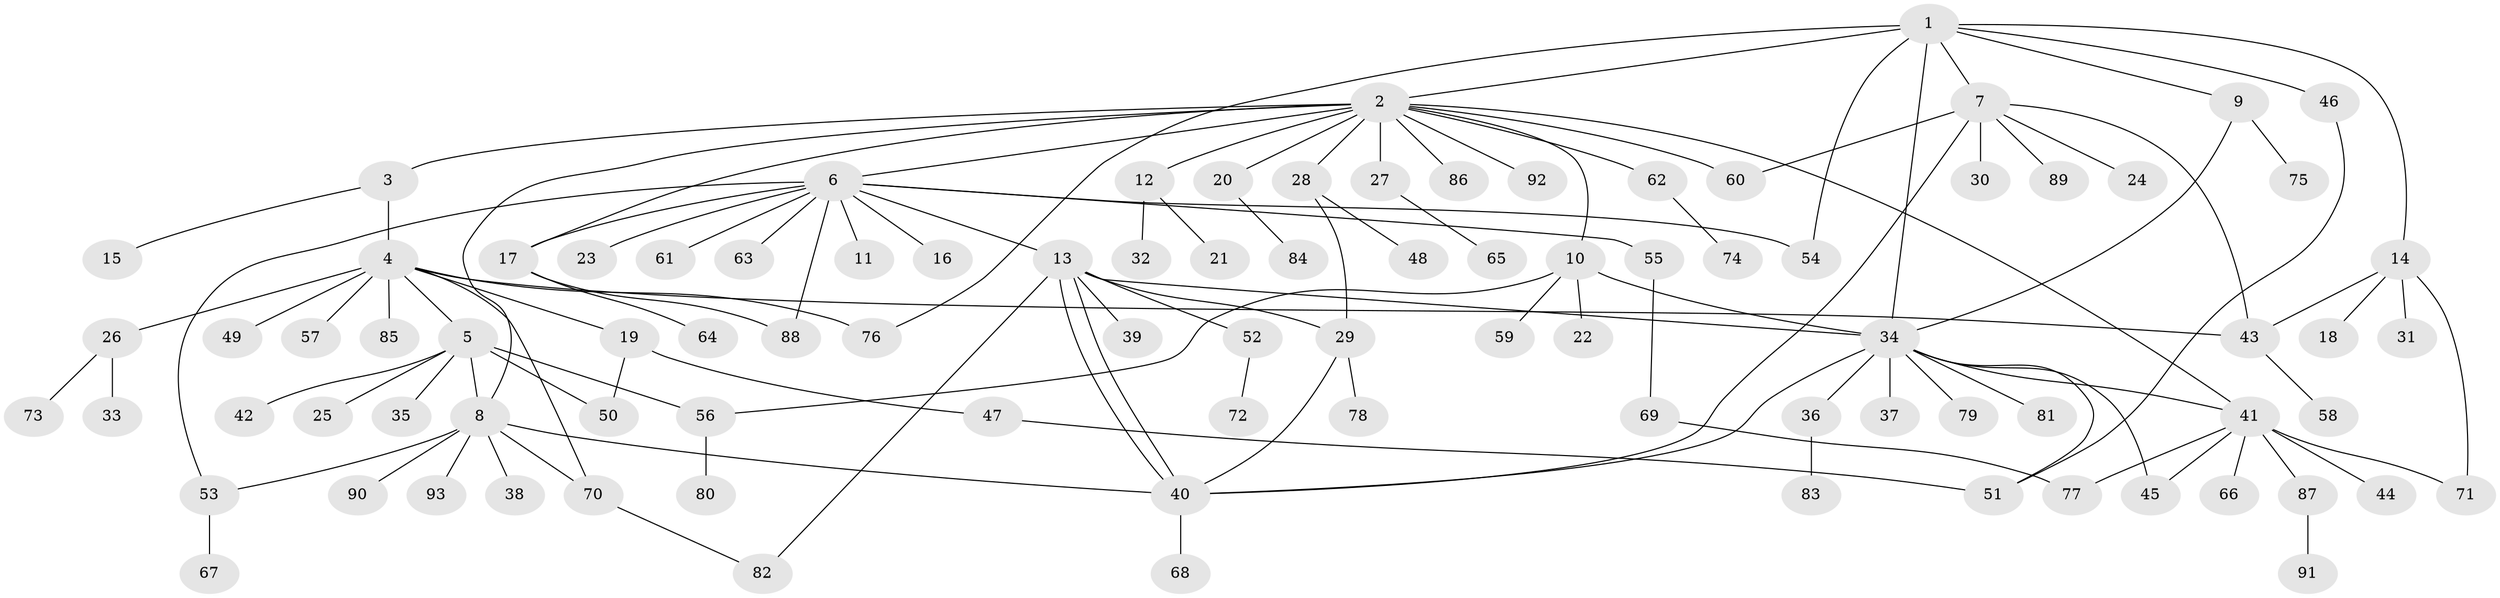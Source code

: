 // coarse degree distribution, {8: 0.014705882352941176, 15: 0.014705882352941176, 2: 0.23529411764705882, 11: 0.014705882352941176, 6: 0.029411764705882353, 10: 0.014705882352941176, 7: 0.07352941176470588, 4: 0.014705882352941176, 1: 0.5441176470588235, 3: 0.029411764705882353, 12: 0.014705882352941176}
// Generated by graph-tools (version 1.1) at 2025/51/02/27/25 19:51:59]
// undirected, 93 vertices, 120 edges
graph export_dot {
graph [start="1"]
  node [color=gray90,style=filled];
  1;
  2;
  3;
  4;
  5;
  6;
  7;
  8;
  9;
  10;
  11;
  12;
  13;
  14;
  15;
  16;
  17;
  18;
  19;
  20;
  21;
  22;
  23;
  24;
  25;
  26;
  27;
  28;
  29;
  30;
  31;
  32;
  33;
  34;
  35;
  36;
  37;
  38;
  39;
  40;
  41;
  42;
  43;
  44;
  45;
  46;
  47;
  48;
  49;
  50;
  51;
  52;
  53;
  54;
  55;
  56;
  57;
  58;
  59;
  60;
  61;
  62;
  63;
  64;
  65;
  66;
  67;
  68;
  69;
  70;
  71;
  72;
  73;
  74;
  75;
  76;
  77;
  78;
  79;
  80;
  81;
  82;
  83;
  84;
  85;
  86;
  87;
  88;
  89;
  90;
  91;
  92;
  93;
  1 -- 2;
  1 -- 7;
  1 -- 9;
  1 -- 14;
  1 -- 34;
  1 -- 46;
  1 -- 54;
  1 -- 76;
  2 -- 3;
  2 -- 6;
  2 -- 8;
  2 -- 10;
  2 -- 12;
  2 -- 17;
  2 -- 20;
  2 -- 27;
  2 -- 28;
  2 -- 41;
  2 -- 60;
  2 -- 62;
  2 -- 86;
  2 -- 92;
  3 -- 4;
  3 -- 15;
  4 -- 5;
  4 -- 19;
  4 -- 26;
  4 -- 43;
  4 -- 49;
  4 -- 57;
  4 -- 70;
  4 -- 76;
  4 -- 85;
  5 -- 8;
  5 -- 25;
  5 -- 35;
  5 -- 42;
  5 -- 50;
  5 -- 56;
  6 -- 11;
  6 -- 13;
  6 -- 16;
  6 -- 17;
  6 -- 23;
  6 -- 53;
  6 -- 54;
  6 -- 55;
  6 -- 61;
  6 -- 63;
  6 -- 88;
  7 -- 24;
  7 -- 30;
  7 -- 40;
  7 -- 43;
  7 -- 60;
  7 -- 89;
  8 -- 38;
  8 -- 40;
  8 -- 53;
  8 -- 70;
  8 -- 90;
  8 -- 93;
  9 -- 34;
  9 -- 75;
  10 -- 22;
  10 -- 34;
  10 -- 56;
  10 -- 59;
  12 -- 21;
  12 -- 32;
  13 -- 29;
  13 -- 34;
  13 -- 39;
  13 -- 40;
  13 -- 40;
  13 -- 52;
  13 -- 82;
  14 -- 18;
  14 -- 31;
  14 -- 43;
  14 -- 71;
  17 -- 64;
  17 -- 88;
  19 -- 47;
  19 -- 50;
  20 -- 84;
  26 -- 33;
  26 -- 73;
  27 -- 65;
  28 -- 29;
  28 -- 48;
  29 -- 40;
  29 -- 78;
  34 -- 36;
  34 -- 37;
  34 -- 40;
  34 -- 41;
  34 -- 45;
  34 -- 51;
  34 -- 79;
  34 -- 81;
  36 -- 83;
  40 -- 68;
  41 -- 44;
  41 -- 45;
  41 -- 66;
  41 -- 71;
  41 -- 77;
  41 -- 87;
  43 -- 58;
  46 -- 51;
  47 -- 51;
  52 -- 72;
  53 -- 67;
  55 -- 69;
  56 -- 80;
  62 -- 74;
  69 -- 77;
  70 -- 82;
  87 -- 91;
}
